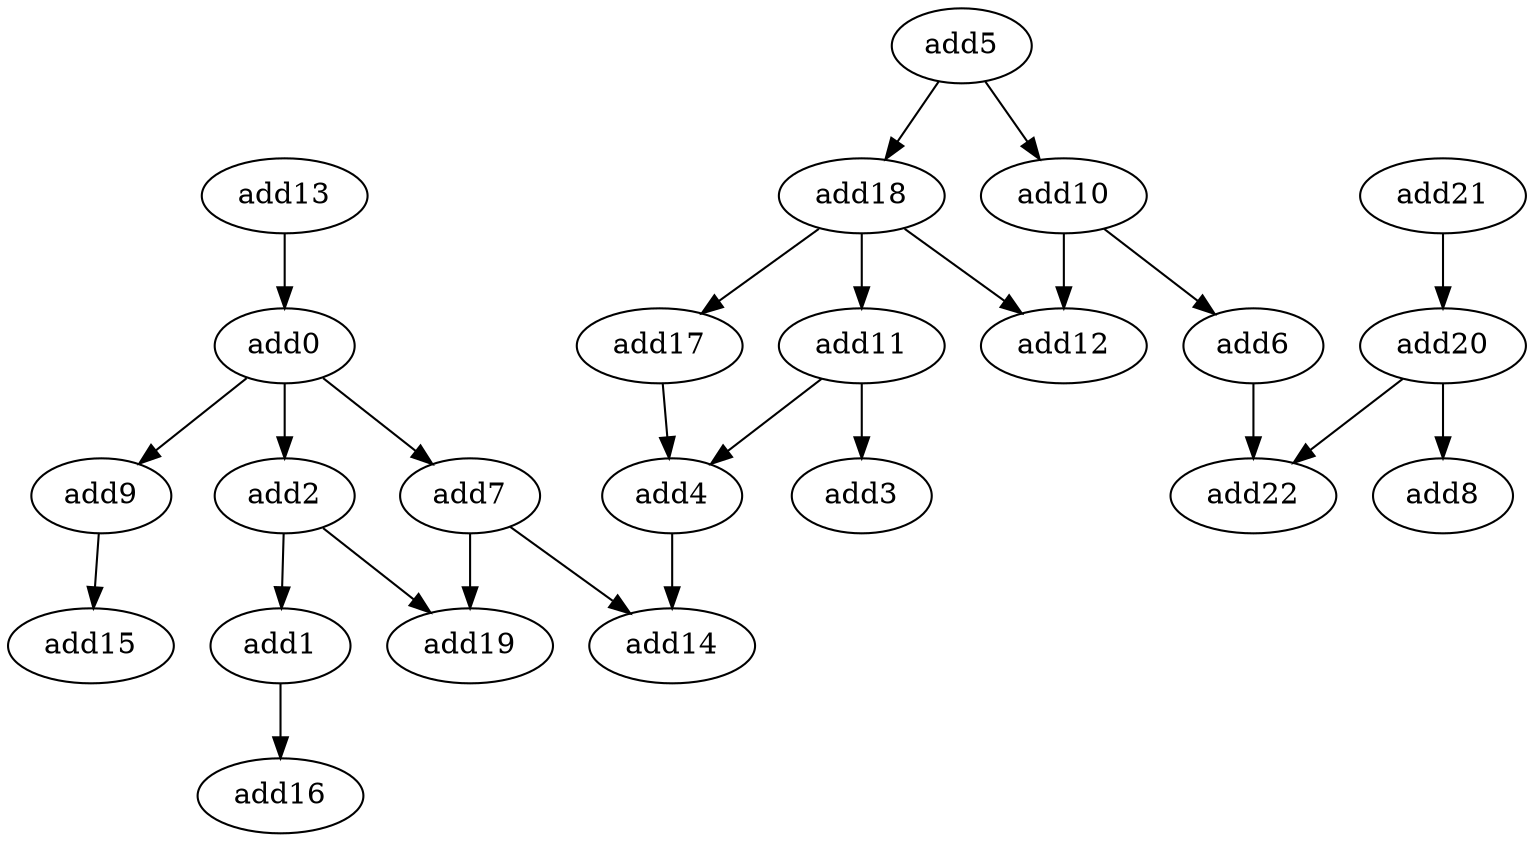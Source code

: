 strict digraph  {
add20 [opcode=add];
add5 [opcode=add];
add17 [opcode=add];
add0 [opcode=add];
add14 [opcode=add];
add21 [opcode=add];
add22 [opcode=add];
add8 [opcode=add];
add10 [opcode=add];
add4 [opcode=add];
add18 [opcode=add];
add2 [opcode=add];
add13 [opcode=add];
add6 [opcode=add];
add3 [opcode=add];
add9 [opcode=add];
add11 [opcode=add];
add19 [opcode=add];
add7 [opcode=add];
add12 [opcode=add];
add15 [opcode=add];
add1 [opcode=add];
add16 [opcode=add];
add20 -> add22;
add20 -> add8;
add5 -> add10;
add5 -> add18;
add17 -> add4;
add0 -> add2;
add0 -> add7;
add0 -> add9;
add21 -> add20;
add10 -> add12;
add10 -> add6;
add4 -> add14;
add18 -> add12;
add18 -> add17;
add18 -> add11;
add2 -> add19;
add2 -> add1;
add13 -> add0;
add6 -> add22;
add9 -> add15;
add11 -> add3;
add11 -> add4;
add7 -> add19;
add7 -> add14;
add1 -> add16;
}
